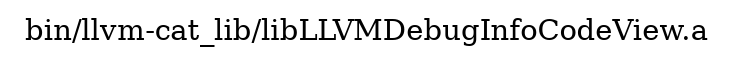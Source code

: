 digraph "bin/llvm-cat_lib/libLLVMDebugInfoCodeView.a" {
	label="bin/llvm-cat_lib/libLLVMDebugInfoCodeView.a";
	rankdir=LR;

}
